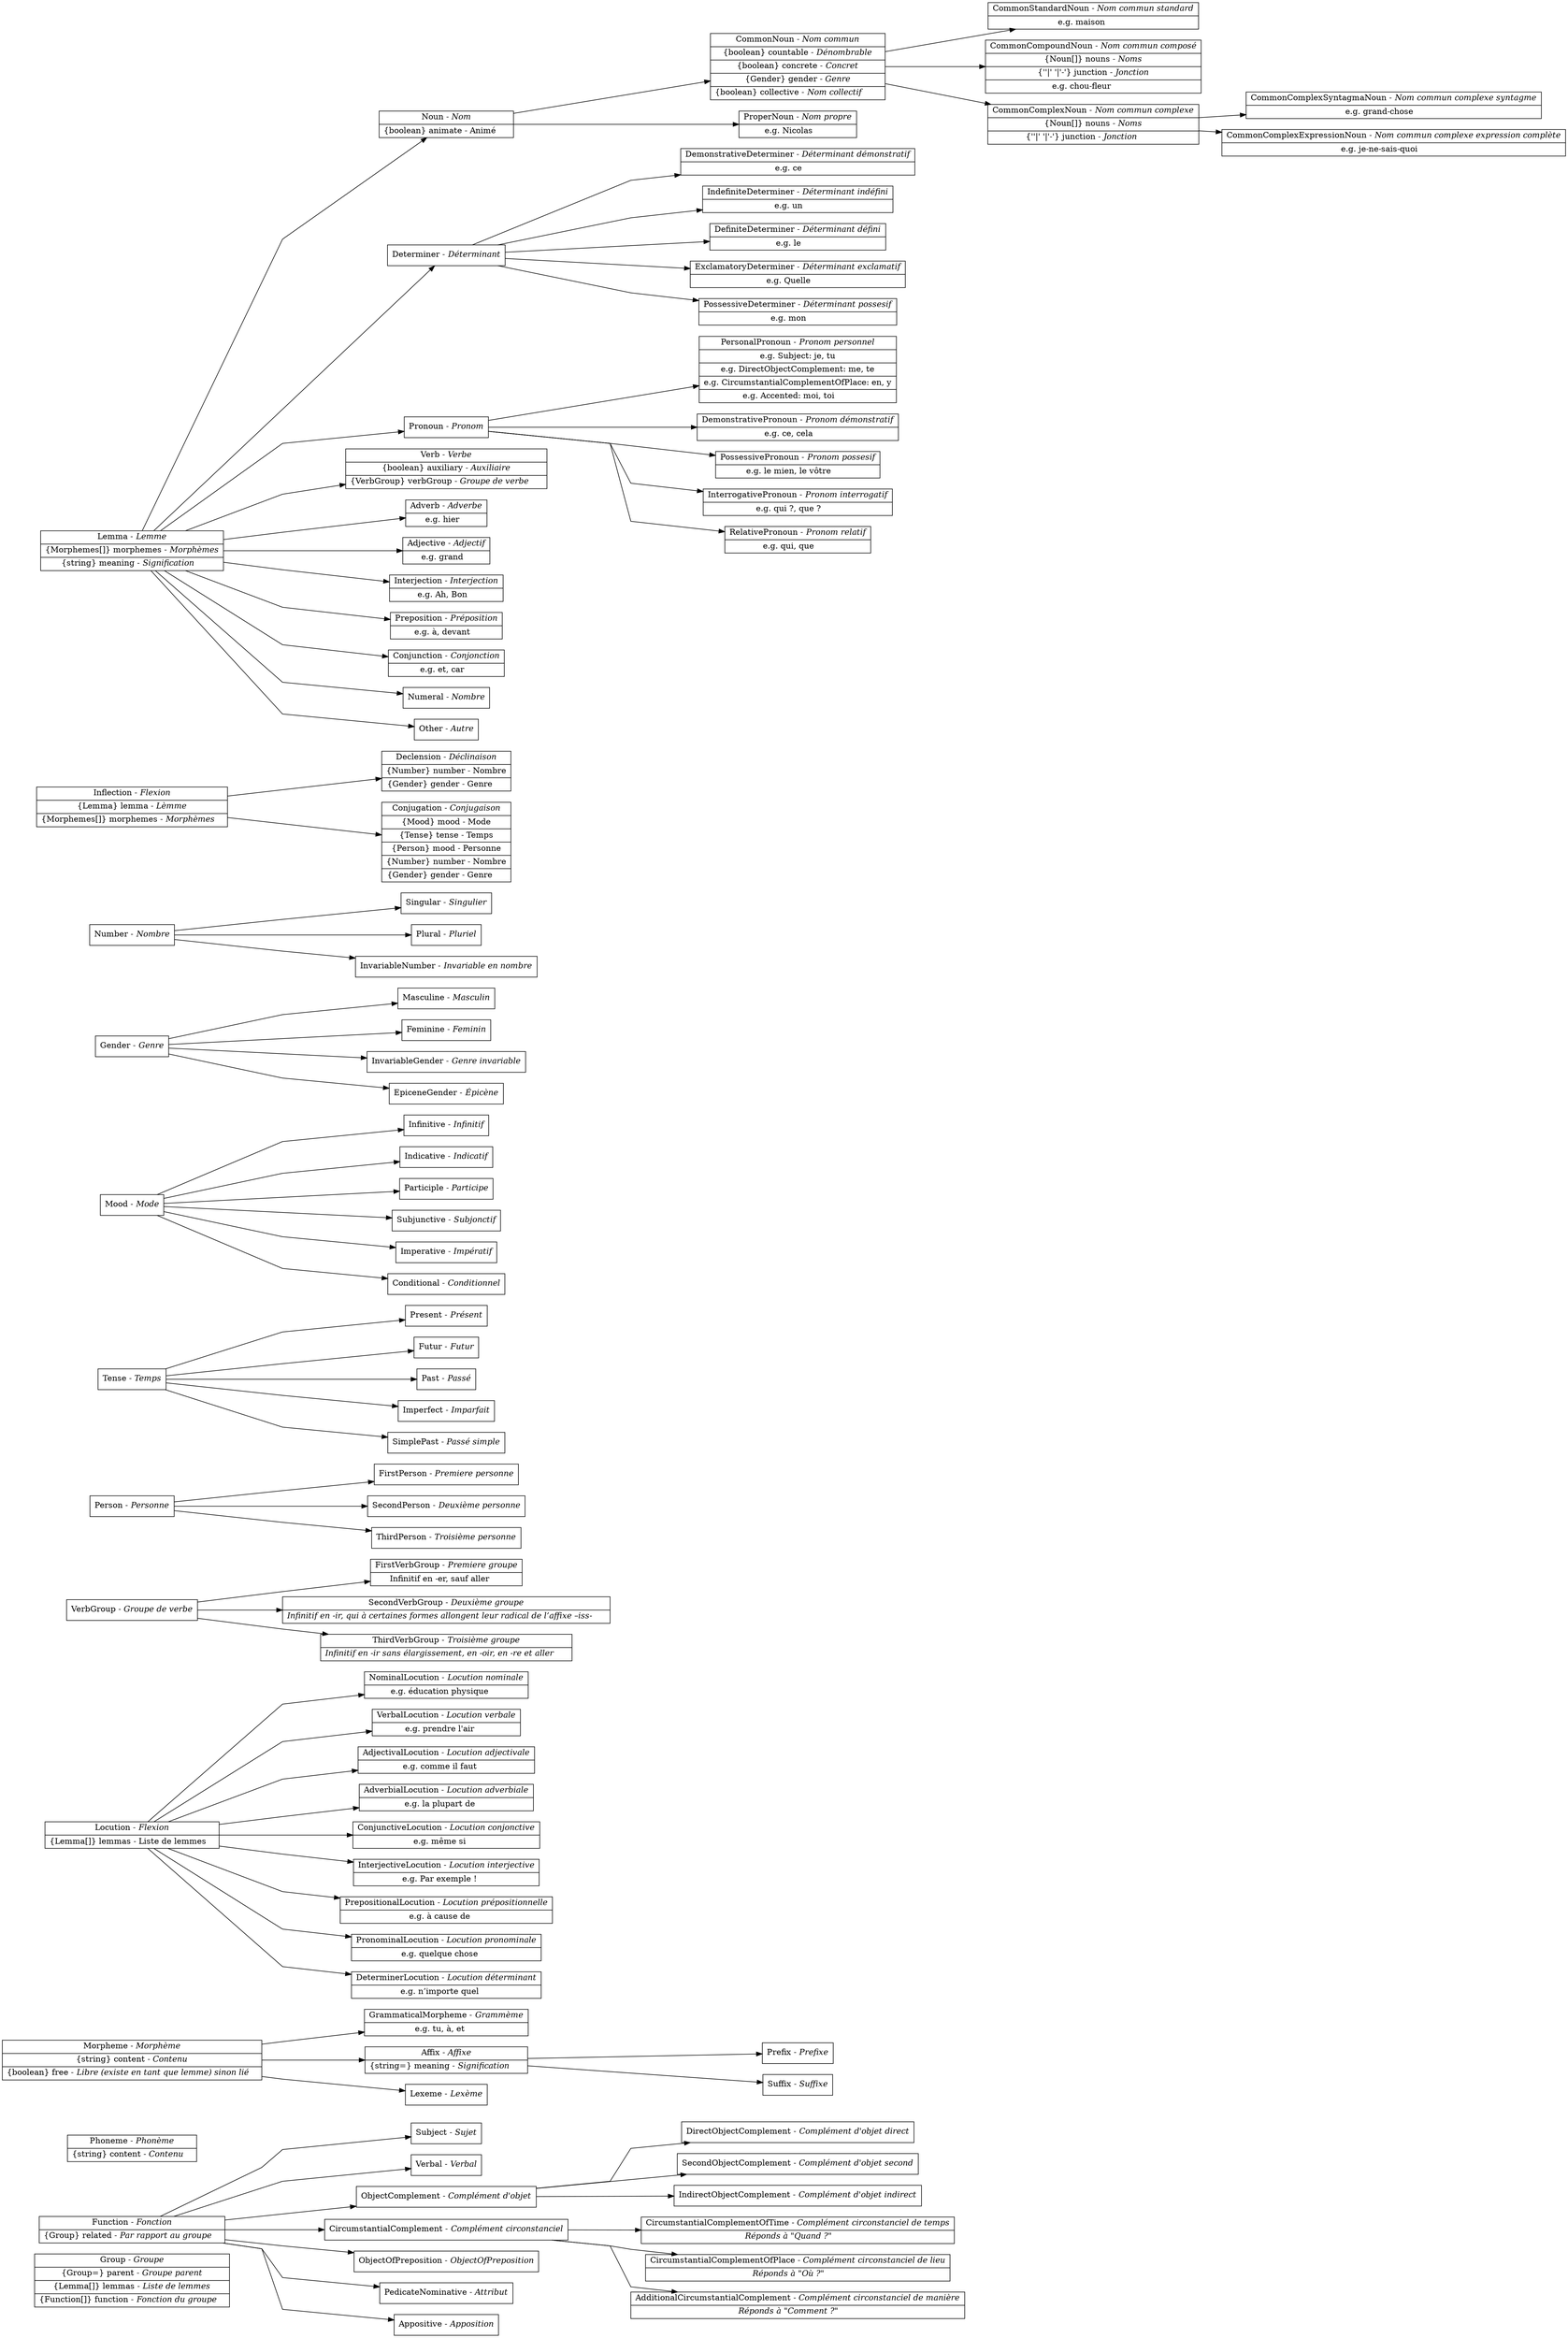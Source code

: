 digraph {
  graph [
    rankdir = LR
    splines = polyline
  ]

  node [
    shape = record
  ]

  /**
   * Test resources: fane, moeurs, un=une extra-terrestre: invariable, abimer=abîmer
   */

  /**
   * DYNAMIC
   */
  
  /**
   * Group
   */

  Group [
    label = <
      Group - <i>Groupe</i>|
      \{Group=\} parent - <i>Groupe parent</i>|
      \{Lemma[]\} lemmas - <i>Liste de lemmes</i>|
      \{Function[]\} function - <i>Fonction du groupe</i>
    >
  ]
  
  /**
   * Function
   */

  Function [
    label = <
      Function - <i>Fonction</i>|
      \{Group\} related - <i>Par rapport au groupe</i>
    >
  ]

    Subject [ label = <Subject - <i>Sujet</i>> ]
    Verbal [ label = <Verbal - <i>Verbal</i>> ]

    ObjectComplement [ label = <ObjectComplement - <i>Complément d'objet</i>> ]

      DirectObjectComplement [ label = <DirectObjectComplement - <i>Complément d'objet direct</i>> ]
      SecondObjectComplement [ label = <SecondObjectComplement - <i>Complément d'objet second</i>> ]
      IndirectObjectComplement [ label = <IndirectObjectComplement - <i>Complément d'objet indirect</i>> ]

      ObjectComplement -> { DirectObjectComplement SecondObjectComplement IndirectObjectComplement }

    CircumstantialComplement [ label = <CircumstantialComplement - <i>Complément circonstanciel</i>> ]

      CircumstantialComplementOfTime [
        label = <
          CircumstantialComplementOfTime - <i>Complément circonstanciel de temps</i>|
          <i>Réponds à "Quand ?"</i>
        >
      ]
      CircumstantialComplementOfPlace [
        label = <
          CircumstantialComplementOfPlace - <i>Complément circonstanciel de lieu</i>|
          <i>Réponds à "Où ?"</i>
        >
      ]
      AdditionalCircumstantialComplement [
        label = <
          AdditionalCircumstantialComplement - <i>Complément circonstanciel de manière</i>|
          <i>Réponds à "Comment ?"</i>
        >
      ]

      CircumstantialComplement -> { CircumstantialComplementOfTime CircumstantialComplementOfPlace AdditionalCircumstantialComplement }

    ObjectOfPreposition [ label = <ObjectOfPreposition - <i>ObjectOfPreposition</i>> ]
    PedicateNominative [ label = <PedicateNominative - <i>Attribut</i>> ]
    Appositive [ label = <Appositive - <i>Apposition</i>> ]

    Function -> { Subject Verbal ObjectComplement CircumstantialComplement ObjectOfPreposition PedicateNominative Appositive}

  /**
   * QUASI-STATIC
   */
  
  /**
   * Phoneme
   */

  Phoneme [
    label = <
      Phoneme - <i>Phonème</i>|
      \{string\} content - <i>Contenu</i>
    >
  ]
  
  /**
   * Morpheme
   */

  // Un autre exemple est couraient, qui est composé de cour- « courir », -ai- (marque de l'imparfait) et -ent (3e personne du pluriel à l'écrit, « ils »)
  // Cet exemple est sans segmentation de mot : pomme de terre n'est pas composé de trois morphèmes mais bien d'un seul morphème, qui contient la signification « pomme de terre », le légume en question.
  // https://books.openedition.org/pup/485?lang=fr
  // http://archive.sfl.cnrs.fr/sites/sfl/IMG/pdf/corr-Res-Sem1-12010.pdf

  Morpheme [
    label = <
      Morpheme - <i>Morphème</i>|
      \{string\} content - <i>Contenu</i>|
      \{boolean\} free - <i>Libre (existe en tant que lemme) sinon lié</i>
    >
  ]

    // Classe fermée
    GrammaticalMorpheme [
      label = <
        GrammaticalMorpheme - <i>Grammème</i>|
        e.g. tu, à, et
      >
    ]

    // Classe ouverte
    Affix [
      label = <
        Affix - <i>Affixe</i>|
        \{string=\} meaning - <i>Signification</i>
      >
    ]

      Prefix [ label = <Prefix - <i>Prefixe</i>> ]
      Suffix [ label = <Suffix - <i>Suffixe</i>> ]

      Affix -> { Prefix Suffix }

    Lexeme [ label = <Lexeme - <i>Lexème</i>> ]

    Morpheme -> { GrammaticalMorpheme Affix Lexeme }
  
  /**
   * Locution
   */

  Locution [
    label = <
      Locution - <i>Flexion</i>|
      \{Lemma[]\} lemmas - Liste de lemmes
    >
  ]

    NominalLocution [
      label = <
        NominalLocution - <i>Locution nominale</i>|
        e.g. éducation physique
      >
    ]
    VerbalLocution [
      label = <
        VerbalLocution - <i>Locution verbale</i>|
        e.g. prendre l'air
      >
    ]
    AdjectivalLocution [
      label = <
        AdjectivalLocution - <i>Locution adjectivale</i>|
        e.g. comme il faut
      >
    ]
    AdverbialLocution [
      label = <
        AdverbialLocution - <i>Locution adverbiale</i>|
        e.g. la plupart de
      >
    ]
    ConjunctiveLocution [
      label = <
        ConjunctiveLocution - <i>Locution conjonctive</i>|
        e.g. même si
      >
    ]
    InterjectiveLocution [
      label = <
        InterjectiveLocution - <i>Locution interjective</i>|
        e.g. Par exemple !
      >
    ]
    PrepositionalLocution [
      label = <
        PrepositionalLocution - <i>Locution prépositionnelle</i>|
        e.g. à cause de
      >
    ]
    PronominalLocution [
      label = <
        PronominalLocution - <i>Locution pronominale</i>|
        e.g. quelque chose
      >
    ]
    DeterminerLocution [
      label = <
        DeterminerLocution - <i>Locution déterminant</i>|
        e.g. n’importe quel
      >
    ]

    Locution -> { NominalLocution VerbalLocution AdjectivalLocution AdverbialLocution ConjunctiveLocution InterjectiveLocution PrepositionalLocution PronominalLocution DeterminerLocution }
  
  /**
   * VerbGroup
   */

  VerbGroup [ label = <VerbGroup - <i>Groupe de verbe</i>> ]

    FirstVerbGroup [
      label = <
        FirstVerbGroup - <i>Premiere groupe</i>|
        Infinitif en -er, sauf aller
      >
    ]
    SecondVerbGroup [
      label = <
        SecondVerbGroup - <i>Deuxième groupe</i>|
        <i>Infinitif en -ir, qui à certaines formes allongent leur radical de l’affixe –iss-</i>
      >
    ]
    ThirdVerbGroup [
      label = <
        ThirdVerbGroup - <i>Troisième groupe</i>|
        <i>Infinitif en -ir sans élargissement, en -oir, en -re et aller</i>
      >
    ]

    VerbGroup -> { FirstVerbGroup SecondVerbGroup ThirdVerbGroup }
  
  /**
   * Person
   */

  Person [ label = <Person - <i>Personne</i>> ]

    FirstPerson [ label = <FirstPerson - <i>Premiere personne</i>> ]
    SecondPerson [ label = <SecondPerson - <i>Deuxième personne</i>> ]
    ThirdPerson [ label = <ThirdPerson - <i>Troisième personne</i>> ]

    Person -> { FirstPerson SecondPerson ThirdPerson }
  
  /**
   * Tense
   */

  Tense [ label = <Tense - <i>Temps</i>> ]

    Present [ label = <Present - <i>Présent</i>> ]
    Futur [ label = <Futur - <i>Futur</i>> ]
    Past [ label = <Past - <i>Passé</i>> ]
    Imperfect [ label = <Imperfect - <i>Imparfait</i>> ]
    SimplePast [ label = <SimplePast - <i>Passé simple</i>> ]

    Tense -> { Present Futur Past Imperfect SimplePast }
  
  /**
   * Mood
   */

  Mood [ label = <Mood - <i>Mode</i>> ]

    Inifinitive [ label = <Infinitive - <i>Infinitif</i>> ]
    Indicative [ label = <Indicative - <i>Indicatif</i>> ]
    Participle [ label = <Participle - <i>Participe</i>> ]
    Subjunctive [ label = <Subjunctive - <i>Subjonctif</i>> ]
    Imperative [ label = <Imperative - <i>Impératif</i>> ]
    Conditional [ label = <Conditional - <i>Conditionnel</i>> ]

    Mood -> { Inifinitive Indicative Participle Subjunctive Imperative Conditional }
  
  /**
   * Gender
   */

  Gender [ label = <Gender - <i>Genre</i>> ]

    Masculine [ label = <Masculine - <i>Masculin</i>> ]
    Feminine [ label = <Feminine - <i>Feminin</i>> ]
    InvariableGender [ label = <InvariableGender - <i>Genre invariable</i>> ]
    EpiceneGender [ label = <EpiceneGender - <i>Épicène</i>> ]

    Gender -> { Masculine Feminine InvariableGender EpiceneGender }
  
  /**
   * Number
   */

  Number [ label = <Number - <i>Nombre</i>> ]

    Singular [ label = <Singular - <i>Singulier</i>> ]
    Plural [ label = <Plural - <i>Pluriel</i>> ]
    InvariableNumber [ label = <InvariableNumber - <i>Invariable en nombre</i>> ]

    Number -> { Singular Plural InvariableNumber }

  /**
   * Inflection
   */

  Inflection [
    label = <
      Inflection - <i>Flexion</i>|
      \{Lemma\} lemma - <i>Lèmme</i>|
      \{Morphemes[]\} morphemes - <i>Morphèmes</i>
    >
  ]

    Declension [
      label = <
        Declension - <i>Déclinaison</i>|
        \{Number\} number - Nombre|
        \{Gender\} gender - Genre
      >
    ]
    Conjugation [
      label = <
        Conjugation - <i>Conjugaison</i>|
        \{Mood\} mood - Mode|
        \{Tense\} tense - Temps|
        \{Person\} mood - Personne|
        \{Number\} number - Nombre|
        \{Gender\} gender - Genre
      >
    ]

    Inflection -> { Declension Conjugation }

  /**
   * Lemma
   */

  Lemma [
    label = <
      Lemma - <i>Lemme</i>|
      \{Morphemes[]\} morphemes - <i>Morphèmes</i>|
      \{string\} meaning - <i>Signification</i>
    >
  ]

    Noun [
      label = <
        Noun - <i>Nom</i>|
        \{boolean\} animate - Animé
      >
    ]

      CommonNoun [
        label = <
          CommonNoun - <i>Nom commun</i>|
          \{boolean\} countable - <i>Dénombrable</i>|
          \{boolean\} concrete - <i>Concret</i>|
          \{Gender\} gender - <i>Genre</i>|
          \{boolean\} collective - <i>Nom collectif</i>
        >
      ]
      ProperNoun [
        label = <
          ProperNoun - <i>Nom propre</i>|
          e.g. Nicolas
        >
      ]

      Noun -> { CommonNoun ProperNoun }

        CommonStandardNoun [
          label = <
            CommonStandardNoun - <i>Nom commun standard</i>|
            e.g. maison
          >
        ]
        CommonCompoundNoun [
          label = <
            CommonCompoundNoun - <i>Nom commun composé</i>|
            \{Noun[]\} nouns - <i>Noms</i>|
            \{''\|' '\|'-'\} junction - <i>Jonction</i>|
            e.g. chou-fleur
          >
        ]
        CommonComplexNoun [
          label = <
            CommonComplexNoun - <i>Nom commun complexe</i>|
            \{Noun[]\} nouns - <i>Noms</i>|
            \{''\|' '\|'-'\} junction - <i>Jonction</i>
          >
        ]

        CommonNoun -> { CommonStandardNoun CommonCompoundNoun CommonComplexNoun }

          CommonComplexSyntagmaNoun [
            label = <
              CommonComplexSyntagmaNoun - <i>Nom commun complexe syntagme</i>|
              e.g. grand-chose
            >
          ]
          CommonComplexExpressionNoun [
            label = <
              CommonComplexExpressionNoun - <i>Nom commun complexe expression complète</i>|
              e.g. je-ne-sais-quoi
            >
          ]

          CommonComplexNoun -> { CommonComplexSyntagmaNoun CommonComplexExpressionNoun }

    Determiner [ label = <Determiner - <i>Déterminant</i>> ]

      DemonstrativeDeterminer [
        label = <
          DemonstrativeDeterminer - <i>Déterminant démonstratif</i>|
          e.g. ce
        >
      ]
      IndefiniteDeterminer [
        label = <
          IndefiniteDeterminer - <i>Déterminant indéfini</i>|
          e.g. un
        >
      ]
      DefiniteDeterminer [
        label = <
          DefiniteDeterminer - <i>Déterminant défini</i>|
          e.g. le
        >
      ]
      ExclamatoryDeterminer [
        label = <
          ExclamatoryDeterminer - <i>Déterminant exclamatif</i>|
          e.g. Quelle
        >
      ]
      PossessiveDeterminer [
        label = <
          PossessiveDeterminer - <i>Déterminant possesif</i>|
          e.g. mon
        >
      ]

      Determiner -> { DemonstrativeDeterminer IndefiniteDeterminer DefiniteDeterminer ExclamatoryDeterminer PossessiveDeterminer}

    Pronoun [ label = <Pronoun - <i>Pronom</i>> ]

      PersonalPronoun [
        label = <
          PersonalPronoun - <i>Pronom personnel</i>|
          e.g. Subject: je, tu|
          e.g. DirectObjectComplement: me, te|
          e.g. CircumstantialComplementOfPlace: en, y|
          e.g. Accented: moi, toi
        >
      ]

      DemonstrativePronoun [
        label = <
          DemonstrativePronoun - <i>Pronom démonstratif</i>|
          e.g. ce, cela
        >
      ]

      /**
       * TODO: ce ne sont pas des lemmes mais des locutions :
       */
      PossessivePronoun [
        label = <
          PossessivePronoun - <i>Pronom possesif</i>|
          e.g. le mien, le vôtre
        >
      ]

      InterrogativePronoun [
        label = <
          InterrogativePronoun - <i>Pronom interrogatif</i>|
          e.g. qui ?, que ?
        >
      ]

      RelativePronoun [
        label = <
          RelativePronoun - <i>Pronom relatif</i>|
          e.g. qui, que
        >
      ]

      Pronoun -> { PersonalPronoun DemonstrativePronoun PossessivePronoun InterrogativePronoun RelativePronoun}

    Verb [
      label = <
        Verb - <i>Verbe</i>|
        \{boolean\} auxiliary - <i>Auxiliaire</i>|
        \{VerbGroup\} verbGroup - <i>Groupe de verbe</i>
      >
    ]
    Adverb [ label = <
      Adverb - <i>Adverbe</i>|
      e.g. hier
    > ]
    Adjective [ label = <
      Adjective - <i>Adjectif</i>|
      e.g. grand
    > ]
    Interjection [ label = <
      Interjection - <i>Interjection</i>|
      e.g. Ah, Bon
    > ]
    Preposition [ label = <
      Preposition - <i>Préposition</i>|
      e.g. à, devant
    > ]
    Conjunction [ label = <
      Conjunction - <i>Conjonction</i>|
      e.g. et, car
    > ]
    Numeral [ label = <Numeral - <i>Nombre</i>> ]
    Other [ label = <Other - <i>Autre</i>> ]
    
    Lemma -> { Noun Determiner Pronoun Verb Adverb Adjective Interjection Preposition Conjunction Numeral Other }

}

/**
 * TODO: fonction d'adjectif : épithète, attribut
 * TODO: pronom : personnel, démonstratif, possessif, interrogatif, relatif
 * TODO: intégrer les locutions à la logique globale
 */
